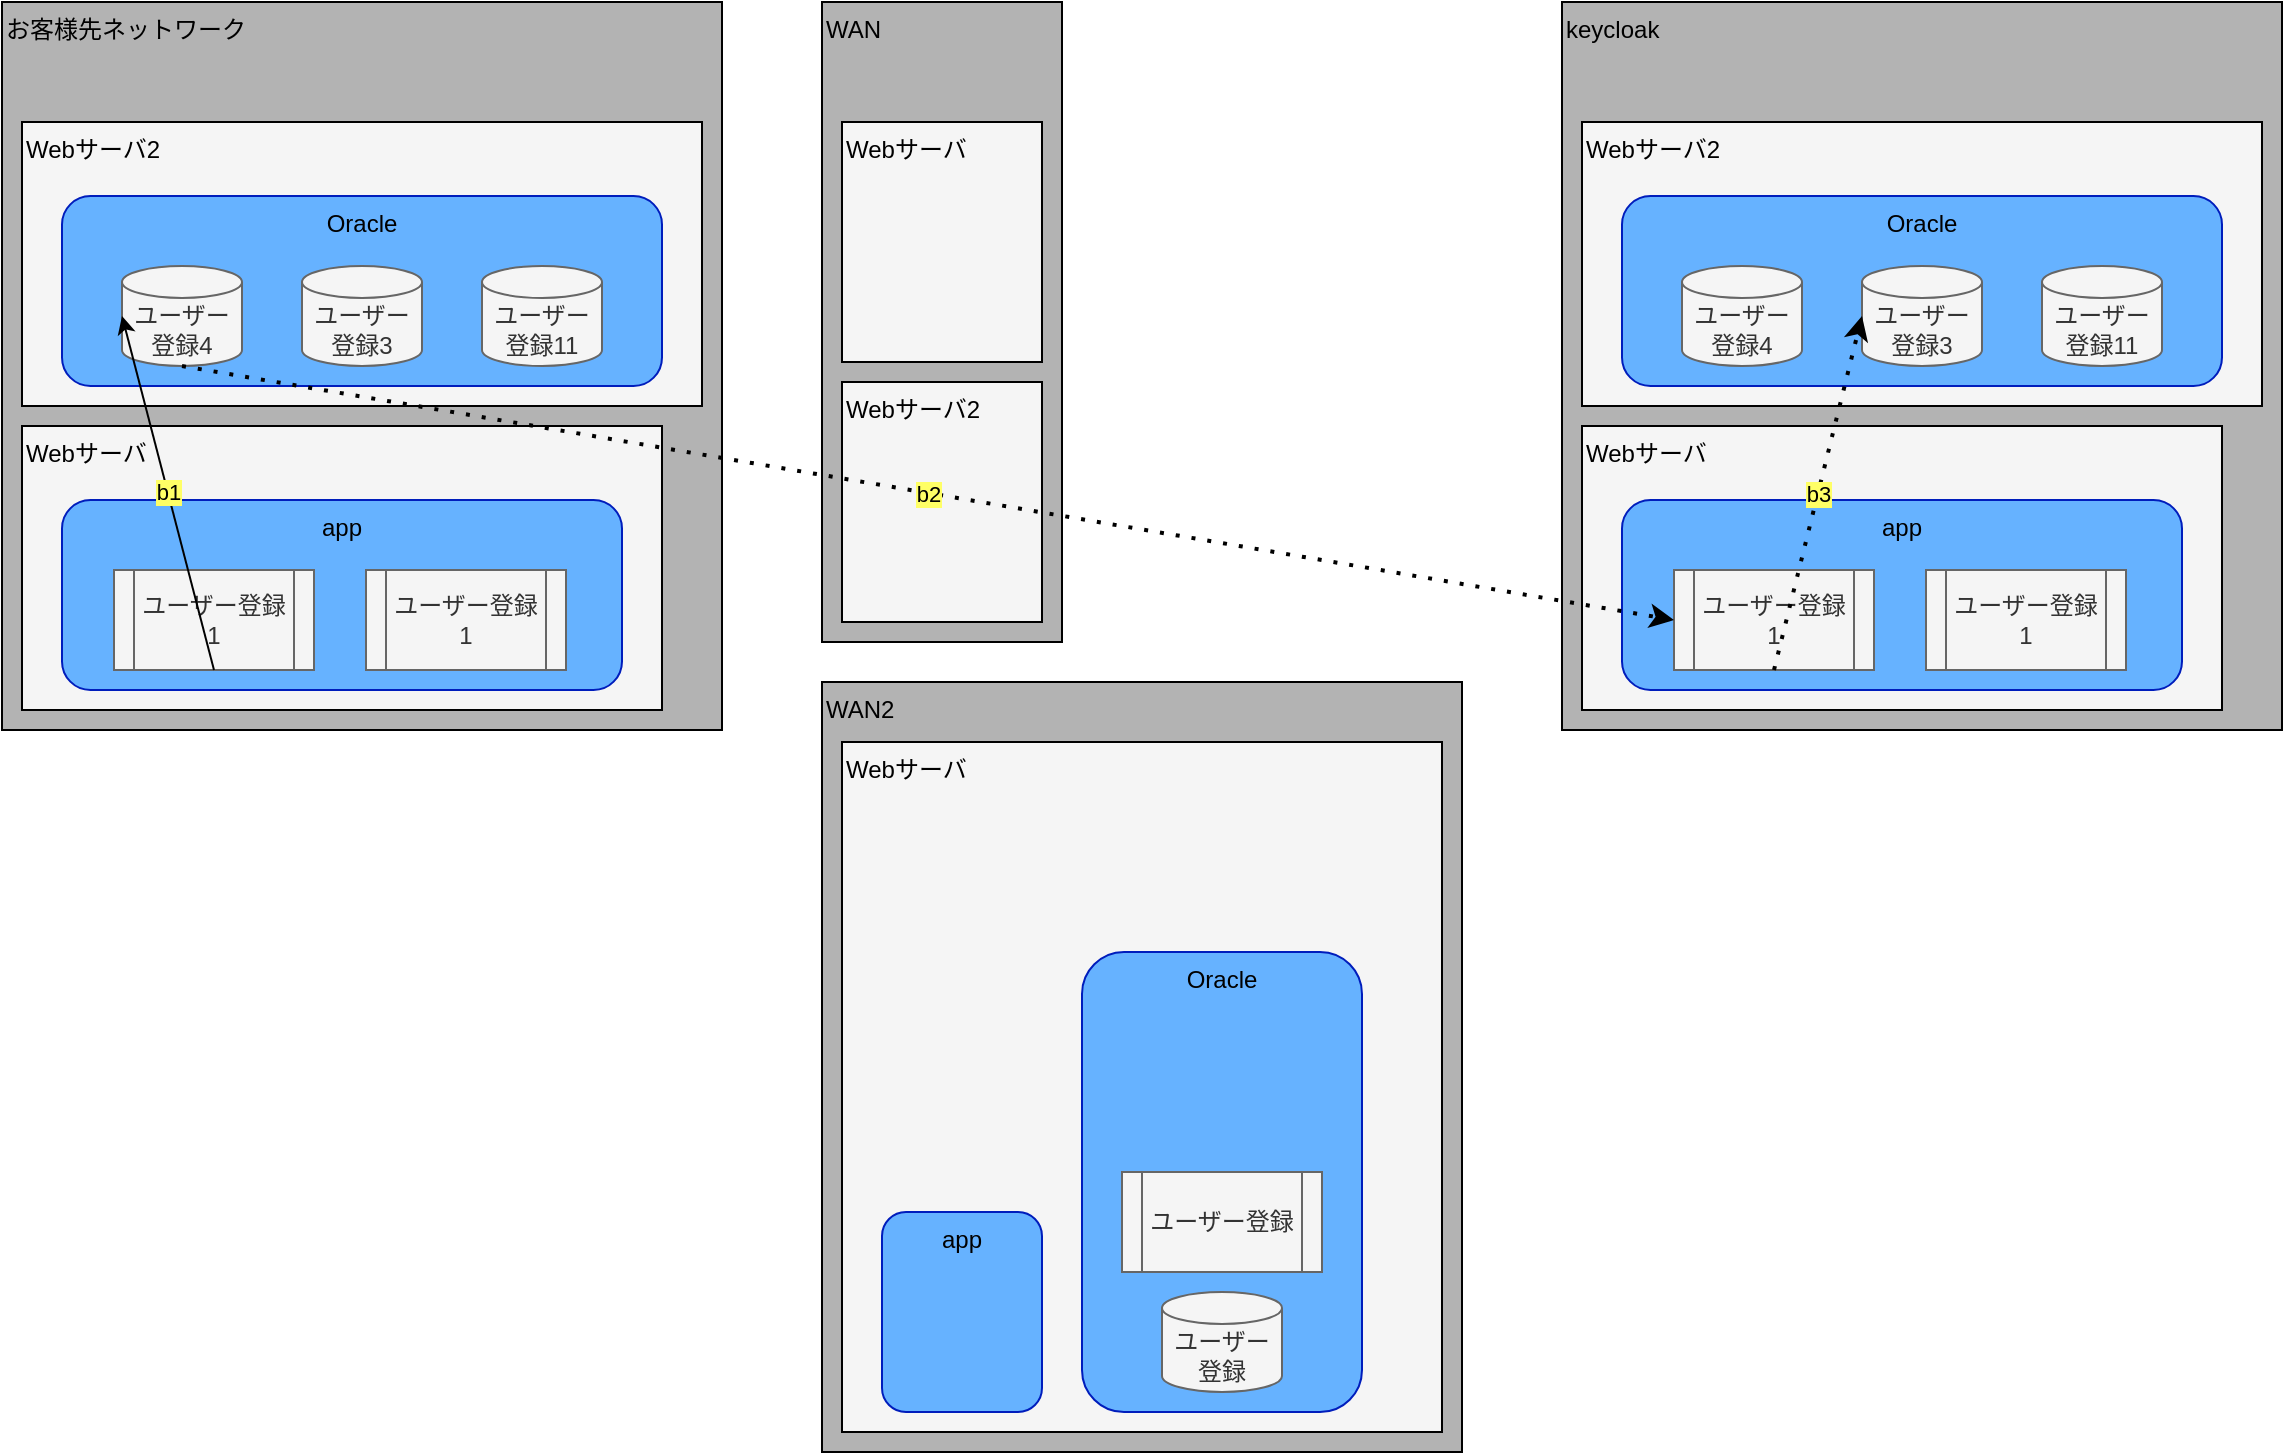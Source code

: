 <mxfile>
  <diagram id="DzRFVIfGvD17ysObrIGW" name="Page-1">
    <mxGraphModel dx="439" dy="828" grid="1" gridSize="10" guides="1" tooltips="1" connect="1" arrows="1" fold="1" page="1" pageScale="1" pageWidth="827" pageHeight="1169" math="0" shadow="0">
      <root>
        <mxCell id="Generate0"></mxCell>
        <mxCell id="Generate1" parent="Generate0"></mxCell>
        <mxCell id="Generate2" style="group" connectable="0" vertex="1" parent="Generate1">
          <mxGeometry x="50" y="50" width="360" height="364" as="geometry"></mxGeometry>
        </mxCell>
        <mxCell id="Generate3" value="お客様先ネットワーク" style="whiteSpace=wrap;html=1;aspect=fixed;strokeColor=#000000;strokeWidth=1;fillColor=#B3B3B3;gradientColor=none;align=left;fontColor=#000000;verticalAlign=top;" vertex="1" parent="Generate2">
          <mxGeometry width="360" height="364" as="geometry"></mxGeometry>
        </mxCell>
        <mxCell id="Generate4" style="group" connectable="0" vertex="1" parent="Generate2">
          <mxGeometry x="10" y="212" width="320" height="142" as="geometry"></mxGeometry>
        </mxCell>
        <mxCell id="Generate5" value="Webサーバ" style="whiteSpace=wrap;html=1;aspect=fixed;strokeColor=#000000;strokeWidth=1;fillColor=#f5f5f5;gradientColor=none;align=left;fontColor=#000000;verticalAlign=top;" vertex="1" parent="Generate4">
          <mxGeometry width="320" height="142" as="geometry"></mxGeometry>
        </mxCell>
        <mxCell id="Generate6" style="group" connectable="0" vertex="1" parent="Generate4">
          <mxGeometry x="20" y="37" width="280" height="95" as="geometry"></mxGeometry>
        </mxCell>
        <mxCell id="Generate7" value="app" style="rounded=1;whiteSpace=wrap;html=1;fillColor=#66B2FF;fontColor=#000000;strokeColor=#001DBC;align=center;verticalAlign=top;" vertex="1" parent="Generate6">
          <mxGeometry width="280" height="95" as="geometry"></mxGeometry>
        </mxCell>
        <mxCell id="9" value="ユーザー登録1" style="shape=process;whiteSpace=wrap;html=1;backgroundOutline=1;fontColor=#333333;fillColor=#f5f5f5;strokeColor=#666666;" vertex="1" parent="Generate6">
          <mxGeometry x="26" y="35" width="100" height="50" as="geometry"></mxGeometry>
        </mxCell>
        <mxCell id="15" value="ユーザー登録1" style="shape=process;whiteSpace=wrap;html=1;backgroundOutline=1;fontColor=#333333;fillColor=#f5f5f5;strokeColor=#666666;" vertex="1" parent="Generate6">
          <mxGeometry x="152" y="35" width="100" height="50" as="geometry"></mxGeometry>
        </mxCell>
        <mxCell id="Generate10" style="group" connectable="0" vertex="1" parent="Generate2">
          <mxGeometry x="10" y="60" width="340" height="142" as="geometry"></mxGeometry>
        </mxCell>
        <mxCell id="Generate11" value="Webサーバ2" style="whiteSpace=wrap;html=1;aspect=fixed;strokeColor=#000000;strokeWidth=1;fillColor=#f5f5f5;gradientColor=none;align=left;fontColor=#000000;verticalAlign=top;" vertex="1" parent="Generate10">
          <mxGeometry width="340" height="142" as="geometry"></mxGeometry>
        </mxCell>
        <mxCell id="Generate12" style="group" connectable="0" vertex="1" parent="Generate10">
          <mxGeometry x="20" y="37" width="300" height="95" as="geometry"></mxGeometry>
        </mxCell>
        <mxCell id="Generate13" value="Oracle" style="rounded=1;whiteSpace=wrap;html=1;fillColor=#66B2FF;fontColor=#000000;strokeColor=#001DBC;align=center;verticalAlign=top;" vertex="1" parent="Generate12">
          <mxGeometry width="300" height="95" as="geometry"></mxGeometry>
        </mxCell>
        <mxCell id="10" value="ユーザー登録4" style="shape=cylinder3;whiteSpace=wrap;html=1;boundedLbl=1;backgroundOutline=1;size=8;fontColor=#333333;fillColor=#f5f5f5;strokeColor=#666666;" vertex="1" parent="Generate12">
          <mxGeometry x="30" y="35" width="60" height="50" as="geometry"></mxGeometry>
        </mxCell>
        <mxCell id="11" value="ユーザー登録3" style="shape=cylinder3;whiteSpace=wrap;html=1;boundedLbl=1;backgroundOutline=1;size=8;fontColor=#333333;fillColor=#f5f5f5;strokeColor=#666666;" vertex="1" parent="Generate12">
          <mxGeometry x="120" y="35" width="60" height="50" as="geometry"></mxGeometry>
        </mxCell>
        <mxCell id="12" value="ユーザー登録11" style="shape=cylinder3;whiteSpace=wrap;html=1;boundedLbl=1;backgroundOutline=1;size=8;fontColor=#333333;fillColor=#f5f5f5;strokeColor=#666666;" vertex="1" parent="Generate12">
          <mxGeometry x="210" y="35" width="60" height="50" as="geometry"></mxGeometry>
        </mxCell>
        <mxCell id="Generate17" style="group" connectable="0" vertex="1" parent="Generate1">
          <mxGeometry x="460" y="50" width="120" height="320" as="geometry"></mxGeometry>
        </mxCell>
        <mxCell id="Generate18" value="WAN" style="whiteSpace=wrap;html=1;aspect=fixed;strokeColor=#000000;strokeWidth=1;fillColor=#B3B3B3;gradientColor=none;align=left;fontColor=#000000;verticalAlign=top;" vertex="1" parent="Generate17">
          <mxGeometry width="120" height="320" as="geometry"></mxGeometry>
        </mxCell>
        <mxCell id="Generate19" style="group" connectable="0" vertex="1" parent="Generate17">
          <mxGeometry x="10" y="190" width="100" height="120" as="geometry"></mxGeometry>
        </mxCell>
        <mxCell id="Generate20" value="Webサーバ2" style="whiteSpace=wrap;html=1;aspect=fixed;strokeColor=#000000;strokeWidth=1;fillColor=#f5f5f5;gradientColor=none;align=left;fontColor=#000000;verticalAlign=top;" vertex="1" parent="Generate19">
          <mxGeometry width="100" height="120" as="geometry"></mxGeometry>
        </mxCell>
        <mxCell id="Generate21" style="group" connectable="0" vertex="1" parent="Generate17">
          <mxGeometry x="10" y="60" width="100" height="120" as="geometry"></mxGeometry>
        </mxCell>
        <mxCell id="Generate22" value="Webサーバ" style="whiteSpace=wrap;html=1;aspect=fixed;strokeColor=#000000;strokeWidth=1;fillColor=#f5f5f5;gradientColor=none;align=left;fontColor=#000000;verticalAlign=top;" vertex="1" parent="Generate21">
          <mxGeometry width="100" height="120" as="geometry"></mxGeometry>
        </mxCell>
        <mxCell id="Generate23" style="group" connectable="0" vertex="1" parent="Generate1">
          <mxGeometry x="460" y="390" width="320" height="385" as="geometry"></mxGeometry>
        </mxCell>
        <mxCell id="Generate24" value="WAN2" style="whiteSpace=wrap;html=1;aspect=fixed;strokeColor=#000000;strokeWidth=1;fillColor=#B3B3B3;gradientColor=none;align=left;fontColor=#000000;verticalAlign=top;" vertex="1" parent="Generate23">
          <mxGeometry width="320" height="385" as="geometry"></mxGeometry>
        </mxCell>
        <mxCell id="Generate25" style="group" connectable="0" vertex="1" parent="Generate23">
          <mxGeometry x="10" y="30" width="300" height="345" as="geometry"></mxGeometry>
        </mxCell>
        <mxCell id="Generate26" value="Webサーバ" style="whiteSpace=wrap;html=1;aspect=fixed;strokeColor=#000000;strokeWidth=1;fillColor=#f5f5f5;gradientColor=none;align=left;fontColor=#000000;verticalAlign=top;" vertex="1" parent="Generate25">
          <mxGeometry width="300" height="345" as="geometry"></mxGeometry>
        </mxCell>
        <mxCell id="Generate27" style="group" connectable="0" vertex="1" parent="Generate25">
          <mxGeometry x="20" y="235" width="80" height="100" as="geometry"></mxGeometry>
        </mxCell>
        <mxCell id="Generate28" value="app" style="rounded=1;whiteSpace=wrap;html=1;fillColor=#66B2FF;fontColor=#000000;strokeColor=#001DBC;align=center;verticalAlign=top;" vertex="1" parent="Generate27">
          <mxGeometry width="80" height="100" as="geometry"></mxGeometry>
        </mxCell>
        <mxCell id="Generate29" style="group" connectable="0" vertex="1" parent="Generate25">
          <mxGeometry x="120" y="105" width="140" height="230" as="geometry"></mxGeometry>
        </mxCell>
        <mxCell id="Generate30" value="Oracle" style="rounded=1;whiteSpace=wrap;html=1;fillColor=#66B2FF;fontColor=#000000;strokeColor=#001DBC;align=center;verticalAlign=top;" vertex="1" parent="Generate29">
          <mxGeometry width="140" height="230" as="geometry"></mxGeometry>
        </mxCell>
        <mxCell id="8" value="ユーザー登録" style="shape=cylinder3;whiteSpace=wrap;html=1;boundedLbl=1;backgroundOutline=1;size=8;fontColor=#333333;fillColor=#f5f5f5;strokeColor=#666666;" vertex="1" parent="Generate29">
          <mxGeometry x="40" y="170" width="60" height="50" as="geometry"></mxGeometry>
        </mxCell>
        <mxCell id="7" value="ユーザー登録" style="shape=process;whiteSpace=wrap;html=1;backgroundOutline=1;fontColor=#333333;fillColor=#f5f5f5;strokeColor=#666666;" vertex="1" parent="Generate29">
          <mxGeometry x="20" y="110" width="100" height="50" as="geometry"></mxGeometry>
        </mxCell>
        <mxCell id="Generate33" style="group" connectable="0" vertex="1" parent="Generate1">
          <mxGeometry x="830" y="50" width="360" height="364" as="geometry"></mxGeometry>
        </mxCell>
        <mxCell id="Generate34" value="keycloak" style="whiteSpace=wrap;html=1;aspect=fixed;strokeColor=#000000;strokeWidth=1;fillColor=#B3B3B3;gradientColor=none;align=left;fontColor=#000000;verticalAlign=top;" vertex="1" parent="Generate33">
          <mxGeometry width="360" height="364" as="geometry"></mxGeometry>
        </mxCell>
        <mxCell id="Generate35" style="group" connectable="0" vertex="1" parent="Generate33">
          <mxGeometry x="10" y="212" width="320" height="142" as="geometry"></mxGeometry>
        </mxCell>
        <mxCell id="Generate36" value="Webサーバ" style="whiteSpace=wrap;html=1;aspect=fixed;strokeColor=#000000;strokeWidth=1;fillColor=#f5f5f5;gradientColor=none;align=left;fontColor=#000000;verticalAlign=top;" vertex="1" parent="Generate35">
          <mxGeometry width="320" height="142" as="geometry"></mxGeometry>
        </mxCell>
        <mxCell id="Generate37" style="group" connectable="0" vertex="1" parent="Generate35">
          <mxGeometry x="20" y="37" width="280" height="95" as="geometry"></mxGeometry>
        </mxCell>
        <mxCell id="Generate38" value="app" style="rounded=1;whiteSpace=wrap;html=1;fillColor=#66B2FF;fontColor=#000000;strokeColor=#001DBC;align=center;verticalAlign=top;" vertex="1" parent="Generate37">
          <mxGeometry width="280" height="95" as="geometry"></mxGeometry>
        </mxCell>
        <mxCell id="94" value="ユーザー登録1" style="shape=process;whiteSpace=wrap;html=1;backgroundOutline=1;fontColor=#333333;fillColor=#f5f5f5;strokeColor=#666666;" vertex="1" parent="Generate37">
          <mxGeometry x="26" y="35" width="100" height="50" as="geometry"></mxGeometry>
        </mxCell>
        <mxCell id="154" value="ユーザー登録1" style="shape=process;whiteSpace=wrap;html=1;backgroundOutline=1;fontColor=#333333;fillColor=#f5f5f5;strokeColor=#666666;" vertex="1" parent="Generate37">
          <mxGeometry x="152" y="35" width="100" height="50" as="geometry"></mxGeometry>
        </mxCell>
        <mxCell id="Generate41" style="group" connectable="0" vertex="1" parent="Generate33">
          <mxGeometry x="10" y="60" width="340" height="142" as="geometry"></mxGeometry>
        </mxCell>
        <mxCell id="Generate42" value="Webサーバ2" style="whiteSpace=wrap;html=1;aspect=fixed;strokeColor=#000000;strokeWidth=1;fillColor=#f5f5f5;gradientColor=none;align=left;fontColor=#000000;verticalAlign=top;" vertex="1" parent="Generate41">
          <mxGeometry width="340" height="142" as="geometry"></mxGeometry>
        </mxCell>
        <mxCell id="Generate43" style="group" connectable="0" vertex="1" parent="Generate41">
          <mxGeometry x="20" y="37" width="300" height="95" as="geometry"></mxGeometry>
        </mxCell>
        <mxCell id="Generate44" value="Oracle" style="rounded=1;whiteSpace=wrap;html=1;fillColor=#66B2FF;fontColor=#000000;strokeColor=#001DBC;align=center;verticalAlign=top;" vertex="1" parent="Generate43">
          <mxGeometry width="300" height="95" as="geometry"></mxGeometry>
        </mxCell>
        <mxCell id="ユーザー登録4" value="ユーザー登録4" style="shape=cylinder3;whiteSpace=wrap;html=1;boundedLbl=1;backgroundOutline=1;size=8;fontColor=#333333;fillColor=#f5f5f5;strokeColor=#666666;" vertex="1" parent="Generate43">
          <mxGeometry x="30" y="35" width="60" height="50" as="geometry"></mxGeometry>
        </mxCell>
        <mxCell id="ユーザー登録3" value="ユーザー登録3" style="shape=cylinder3;whiteSpace=wrap;html=1;boundedLbl=1;backgroundOutline=1;size=8;fontColor=#333333;fillColor=#f5f5f5;strokeColor=#666666;" vertex="1" parent="Generate43">
          <mxGeometry x="120" y="35" width="60" height="50" as="geometry"></mxGeometry>
        </mxCell>
        <mxCell id="ユーザー登録11" value="ユーザー登録11" style="shape=cylinder3;whiteSpace=wrap;html=1;boundedLbl=1;backgroundOutline=1;size=8;fontColor=#333333;fillColor=#f5f5f5;strokeColor=#666666;" vertex="1" parent="Generate43">
          <mxGeometry x="210" y="35" width="60" height="50" as="geometry"></mxGeometry>
        </mxCell>
        <mxCell id="Generate48" value="b1" style="endArrow=classic;html=1;strokeColor=#000000;entryDx=0;entryDy=0;entryPerimeter=0;labelBackgroundColor=#FFFF66;fontColor=#000000;entryX=0;entryY=0.5;exitX=0.5;exitY=1;" parent="Generate1" source="9" target="10" edge="1">
          <mxGeometry width="" height="" relative="1" as="geometry"></mxGeometry>
        </mxCell>
        <mxCell id="Generate49" value="b2" style="endArrow=classic;dashed=1;html=1;dashPattern=1 3;strokeWidth=2;fontColor=#000000;strokeColor=#000000;startArrow=none;startFill=0;entryDx=0;entryDy=0;entryPerimeter=0;exitX=0.75;exitY=1;exitDx=0;exitDy=0;endFill=1;labelBackgroundColor=#FFFF66;entryX=0;entryY=0.5;exitX=0.5;exitY=1;" parent="Generate1" source="10" target="94" edge="1">
          <mxGeometry width="" height="" relative="1" as="geometry"></mxGeometry>
        </mxCell>
        <mxCell id="Generate50" value="b3" style="endArrow=classic;dashed=1;html=1;dashPattern=1 3;strokeWidth=2;fontColor=#000000;strokeColor=#000000;startArrow=none;startFill=0;entryDx=0;entryDy=0;entryPerimeter=0;exitX=0.75;exitY=1;exitDx=0;exitDy=0;endFill=1;labelBackgroundColor=#FFFF66;entryX=0;entryY=0.5;exitX=0.5;exitY=1;" parent="Generate1" source="94" target="ユーザー登録3" edge="1">
          <mxGeometry width="" height="" relative="1" as="geometry"></mxGeometry>
        </mxCell>
      </root>
    </mxGraphModel>
  </diagram>
</mxfile>